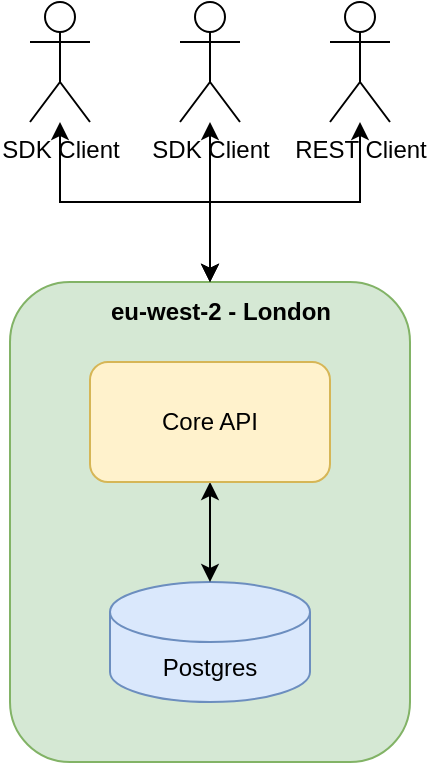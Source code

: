 <mxfile version="20.5.3" type="device" pages="2"><diagram id="IsDPnm9cjn1bd_zMnqN1" name="Page-1"><mxGraphModel dx="1496" dy="1381" grid="1" gridSize="10" guides="1" tooltips="1" connect="1" arrows="1" fold="1" page="1" pageScale="1" pageWidth="850" pageHeight="1100" math="0" shadow="0"><root><mxCell id="0"/><mxCell id="1" parent="0"/><mxCell id="Uiy1hTGpzsYHJzIqGDXk-6" value="" style="group" vertex="1" connectable="0" parent="1"><mxGeometry x="320" y="680" width="200" height="240" as="geometry"/></mxCell><mxCell id="Uiy1hTGpzsYHJzIqGDXk-3" value="" style="rounded=1;whiteSpace=wrap;html=1;fillColor=#d5e8d4;strokeColor=#82b366;" vertex="1" parent="Uiy1hTGpzsYHJzIqGDXk-6"><mxGeometry width="200" height="240" as="geometry"/></mxCell><mxCell id="Uiy1hTGpzsYHJzIqGDXk-1" value="Postgres" style="shape=cylinder3;whiteSpace=wrap;html=1;boundedLbl=1;backgroundOutline=1;size=15;fillColor=#dae8fc;strokeColor=#6c8ebf;" vertex="1" parent="Uiy1hTGpzsYHJzIqGDXk-6"><mxGeometry x="50" y="150" width="100" height="60" as="geometry"/></mxCell><mxCell id="Uiy1hTGpzsYHJzIqGDXk-5" style="edgeStyle=orthogonalEdgeStyle;rounded=0;orthogonalLoop=1;jettySize=auto;html=1;startArrow=classic;startFill=1;" edge="1" parent="Uiy1hTGpzsYHJzIqGDXk-6" source="Uiy1hTGpzsYHJzIqGDXk-2" target="Uiy1hTGpzsYHJzIqGDXk-1"><mxGeometry relative="1" as="geometry"/></mxCell><mxCell id="Uiy1hTGpzsYHJzIqGDXk-2" value="Core API" style="rounded=1;whiteSpace=wrap;html=1;fillColor=#fff2cc;strokeColor=#d6b656;" vertex="1" parent="Uiy1hTGpzsYHJzIqGDXk-6"><mxGeometry x="40" y="40" width="120" height="60" as="geometry"/></mxCell><mxCell id="Uiy1hTGpzsYHJzIqGDXk-7" value="eu-west-2 - London" style="text;html=1;resizable=0;autosize=1;align=center;verticalAlign=middle;points=[];fillColor=none;strokeColor=none;rounded=0;fontStyle=1" vertex="1" parent="Uiy1hTGpzsYHJzIqGDXk-6"><mxGeometry x="40" width="130" height="30" as="geometry"/></mxCell><mxCell id="GmIuTDZe87RFHySLDo9w-1" style="edgeStyle=orthogonalEdgeStyle;rounded=0;orthogonalLoop=1;jettySize=auto;html=1;startArrow=classic;startFill=1;" edge="1" parent="1" source="GmIuTDZe87RFHySLDo9w-2" target="Uiy1hTGpzsYHJzIqGDXk-3"><mxGeometry relative="1" as="geometry"><mxPoint x="425" y="680" as="targetPoint"/></mxGeometry></mxCell><mxCell id="GmIuTDZe87RFHySLDo9w-2" value="SDK Client" style="shape=umlActor;verticalLabelPosition=bottom;verticalAlign=top;html=1;outlineConnect=0;" vertex="1" parent="1"><mxGeometry x="405" y="540" width="30" height="60" as="geometry"/></mxCell><mxCell id="GmIuTDZe87RFHySLDo9w-5" style="edgeStyle=orthogonalEdgeStyle;rounded=0;orthogonalLoop=1;jettySize=auto;html=1;startArrow=classic;startFill=1;" edge="1" parent="1" source="GmIuTDZe87RFHySLDo9w-4" target="Uiy1hTGpzsYHJzIqGDXk-3"><mxGeometry relative="1" as="geometry"/></mxCell><mxCell id="GmIuTDZe87RFHySLDo9w-4" value="SDK Client" style="shape=umlActor;verticalLabelPosition=bottom;verticalAlign=top;html=1;outlineConnect=0;" vertex="1" parent="1"><mxGeometry x="330" y="540" width="30" height="60" as="geometry"/></mxCell><mxCell id="GmIuTDZe87RFHySLDo9w-7" style="edgeStyle=orthogonalEdgeStyle;rounded=0;orthogonalLoop=1;jettySize=auto;html=1;startArrow=classic;startFill=1;" edge="1" parent="1" source="GmIuTDZe87RFHySLDo9w-6" target="Uiy1hTGpzsYHJzIqGDXk-3"><mxGeometry relative="1" as="geometry"/></mxCell><mxCell id="GmIuTDZe87RFHySLDo9w-6" value="REST Client" style="shape=umlActor;verticalLabelPosition=bottom;verticalAlign=top;html=1;outlineConnect=0;" vertex="1" parent="1"><mxGeometry x="480" y="540" width="30" height="60" as="geometry"/></mxCell></root></mxGraphModel></diagram><diagram id="WFpYA561IVWvj8tkRO3l" name="Page-2"><mxGraphModel dx="1405" dy="1381" grid="1" gridSize="10" guides="1" tooltips="1" connect="1" arrows="1" fold="1" page="1" pageScale="1" pageWidth="850" pageHeight="1100" math="0" shadow="0"><root><mxCell id="0"/><mxCell id="1" parent="0"/><mxCell id="PmbVEk-YU2uIrVARAJjK-93" value="" style="group;fontStyle=1" vertex="1" connectable="0" parent="1"><mxGeometry x="820" y="370" width="240" height="260" as="geometry"/></mxCell><mxCell id="PmbVEk-YU2uIrVARAJjK-94" value="" style="group;fontStyle=1" vertex="1" connectable="0" parent="PmbVEk-YU2uIrVARAJjK-93"><mxGeometry x="20" y="10" width="220" height="250" as="geometry"/></mxCell><mxCell id="PmbVEk-YU2uIrVARAJjK-95" value="" style="group;fontStyle=1" vertex="1" connectable="0" parent="PmbVEk-YU2uIrVARAJjK-94"><mxGeometry x="20" y="10" width="200" height="240" as="geometry"/></mxCell><mxCell id="PmbVEk-YU2uIrVARAJjK-96" value="" style="rounded=1;whiteSpace=wrap;html=1;fillColor=#d5e8d4;strokeColor=#82b366;" vertex="1" parent="PmbVEk-YU2uIrVARAJjK-95"><mxGeometry width="200" height="240" as="geometry"/></mxCell><mxCell id="PmbVEk-YU2uIrVARAJjK-97" value="&lt;b&gt;DynamoDB&lt;/b&gt;" style="shape=cylinder3;whiteSpace=wrap;html=1;boundedLbl=1;backgroundOutline=1;size=15;fillColor=#dae8fc;strokeColor=#6c8ebf;" vertex="1" parent="PmbVEk-YU2uIrVARAJjK-95"><mxGeometry x="50" y="150" width="100" height="60" as="geometry"/></mxCell><mxCell id="PmbVEk-YU2uIrVARAJjK-98" style="edgeStyle=orthogonalEdgeStyle;rounded=0;orthogonalLoop=1;jettySize=auto;html=1;startArrow=classic;startFill=1;" edge="1" parent="PmbVEk-YU2uIrVARAJjK-95" source="PmbVEk-YU2uIrVARAJjK-99" target="PmbVEk-YU2uIrVARAJjK-97"><mxGeometry relative="1" as="geometry"/></mxCell><mxCell id="PmbVEk-YU2uIrVARAJjK-99" value="&lt;b&gt;Edge API&lt;/b&gt;" style="rounded=1;whiteSpace=wrap;html=1;fillColor=#fff2cc;strokeColor=#d6b656;" vertex="1" parent="PmbVEk-YU2uIrVARAJjK-95"><mxGeometry x="40" y="40" width="120" height="60" as="geometry"/></mxCell><mxCell id="PmbVEk-YU2uIrVARAJjK-100" value="us-east-2 - Ohio" style="text;html=1;resizable=0;autosize=1;align=center;verticalAlign=middle;points=[];fillColor=none;strokeColor=none;rounded=0;fontStyle=1" vertex="1" parent="PmbVEk-YU2uIrVARAJjK-95"><mxGeometry x="50" width="110" height="30" as="geometry"/></mxCell><mxCell id="PmbVEk-YU2uIrVARAJjK-101" value="Lambda" style="text;html=1;resizable=0;autosize=1;align=center;verticalAlign=middle;points=[];fillColor=none;strokeColor=none;rounded=0;" vertex="1" parent="PmbVEk-YU2uIrVARAJjK-95"><mxGeometry x="34" y="36" width="70" height="30" as="geometry"/></mxCell><mxCell id="PmbVEk-YU2uIrVARAJjK-102" value="" style="rounded=1;whiteSpace=wrap;html=1;fillColor=#d5e8d4;strokeColor=#82b366;" vertex="1" parent="PmbVEk-YU2uIrVARAJjK-94"><mxGeometry width="200" height="240" as="geometry"/></mxCell><mxCell id="PmbVEk-YU2uIrVARAJjK-103" value="&lt;b&gt;DynamoDB&lt;/b&gt;" style="shape=cylinder3;whiteSpace=wrap;html=1;boundedLbl=1;backgroundOutline=1;size=15;fillColor=#dae8fc;strokeColor=#6c8ebf;" vertex="1" parent="PmbVEk-YU2uIrVARAJjK-94"><mxGeometry x="50" y="150" width="100" height="60" as="geometry"/></mxCell><mxCell id="PmbVEk-YU2uIrVARAJjK-104" style="edgeStyle=orthogonalEdgeStyle;rounded=0;orthogonalLoop=1;jettySize=auto;html=1;startArrow=classic;startFill=1;" edge="1" parent="PmbVEk-YU2uIrVARAJjK-94" source="PmbVEk-YU2uIrVARAJjK-105" target="PmbVEk-YU2uIrVARAJjK-103"><mxGeometry relative="1" as="geometry"/></mxCell><mxCell id="PmbVEk-YU2uIrVARAJjK-105" value="&lt;b&gt;Edge API&lt;/b&gt;" style="rounded=1;whiteSpace=wrap;html=1;fillColor=#fff2cc;strokeColor=#d6b656;" vertex="1" parent="PmbVEk-YU2uIrVARAJjK-94"><mxGeometry x="40" y="40" width="120" height="60" as="geometry"/></mxCell><mxCell id="PmbVEk-YU2uIrVARAJjK-106" value="us-east-2 - Ohio" style="text;html=1;resizable=0;autosize=1;align=center;verticalAlign=middle;points=[];fillColor=none;strokeColor=none;rounded=0;fontStyle=1" vertex="1" parent="PmbVEk-YU2uIrVARAJjK-94"><mxGeometry x="50" width="110" height="30" as="geometry"/></mxCell><mxCell id="PmbVEk-YU2uIrVARAJjK-107" value="Lambda" style="text;html=1;resizable=0;autosize=1;align=center;verticalAlign=middle;points=[];fillColor=none;strokeColor=none;rounded=0;" vertex="1" parent="PmbVEk-YU2uIrVARAJjK-94"><mxGeometry x="34" y="36" width="70" height="30" as="geometry"/></mxCell><mxCell id="PmbVEk-YU2uIrVARAJjK-108" value="" style="rounded=1;whiteSpace=wrap;html=1;fillColor=#d5e8d4;strokeColor=#82b366;" vertex="1" parent="PmbVEk-YU2uIrVARAJjK-93"><mxGeometry width="200" height="240" as="geometry"/></mxCell><mxCell id="PmbVEk-YU2uIrVARAJjK-109" value="&lt;b&gt;DynamoDB&lt;/b&gt;" style="shape=cylinder3;whiteSpace=wrap;html=1;boundedLbl=1;backgroundOutline=1;size=15;fillColor=#dae8fc;strokeColor=#6c8ebf;" vertex="1" parent="PmbVEk-YU2uIrVARAJjK-93"><mxGeometry x="50" y="150" width="100" height="60" as="geometry"/></mxCell><mxCell id="PmbVEk-YU2uIrVARAJjK-110" style="edgeStyle=orthogonalEdgeStyle;rounded=0;orthogonalLoop=1;jettySize=auto;html=1;startArrow=classic;startFill=1;" edge="1" parent="PmbVEk-YU2uIrVARAJjK-93" source="PmbVEk-YU2uIrVARAJjK-111" target="PmbVEk-YU2uIrVARAJjK-109"><mxGeometry relative="1" as="geometry"/></mxCell><mxCell id="PmbVEk-YU2uIrVARAJjK-111" value="&lt;b&gt;Edge API&lt;/b&gt;" style="rounded=1;whiteSpace=wrap;html=1;fillColor=#fff2cc;strokeColor=#d6b656;" vertex="1" parent="PmbVEk-YU2uIrVARAJjK-93"><mxGeometry x="40" y="40" width="120" height="60" as="geometry"/></mxCell><mxCell id="PmbVEk-YU2uIrVARAJjK-112" value="us-east-2 - Ohio" style="text;html=1;resizable=0;autosize=1;align=center;verticalAlign=middle;points=[];fillColor=none;strokeColor=none;rounded=0;fontStyle=1" vertex="1" parent="PmbVEk-YU2uIrVARAJjK-93"><mxGeometry x="50" width="110" height="30" as="geometry"/></mxCell><mxCell id="PmbVEk-YU2uIrVARAJjK-113" value="Lambda" style="text;html=1;resizable=0;autosize=1;align=center;verticalAlign=middle;points=[];fillColor=none;strokeColor=none;rounded=0;" vertex="1" parent="PmbVEk-YU2uIrVARAJjK-93"><mxGeometry x="34" y="36" width="70" height="30" as="geometry"/></mxCell><mxCell id="PmbVEk-YU2uIrVARAJjK-1" value="" style="group" vertex="1" connectable="0" parent="1"><mxGeometry x="320" y="680" width="200" height="240" as="geometry"/></mxCell><mxCell id="PmbVEk-YU2uIrVARAJjK-2" value="" style="rounded=1;whiteSpace=wrap;html=1;fillColor=#d5e8d4;strokeColor=#82b366;" vertex="1" parent="PmbVEk-YU2uIrVARAJjK-1"><mxGeometry width="200" height="240" as="geometry"/></mxCell><mxCell id="PmbVEk-YU2uIrVARAJjK-3" value="&lt;b&gt;Postgres&lt;/b&gt;" style="shape=cylinder3;whiteSpace=wrap;html=1;boundedLbl=1;backgroundOutline=1;size=15;fillColor=#dae8fc;strokeColor=#6c8ebf;" vertex="1" parent="PmbVEk-YU2uIrVARAJjK-1"><mxGeometry x="50" y="150" width="100" height="60" as="geometry"/></mxCell><mxCell id="PmbVEk-YU2uIrVARAJjK-4" style="edgeStyle=orthogonalEdgeStyle;rounded=0;orthogonalLoop=1;jettySize=auto;html=1;startArrow=classic;startFill=1;" edge="1" parent="PmbVEk-YU2uIrVARAJjK-1" source="PmbVEk-YU2uIrVARAJjK-5" target="PmbVEk-YU2uIrVARAJjK-3"><mxGeometry relative="1" as="geometry"/></mxCell><mxCell id="PmbVEk-YU2uIrVARAJjK-5" value="&lt;b&gt;Core API&lt;/b&gt;" style="rounded=1;whiteSpace=wrap;html=1;fillColor=#fff2cc;strokeColor=#d6b656;" vertex="1" parent="PmbVEk-YU2uIrVARAJjK-1"><mxGeometry x="40" y="40" width="120" height="60" as="geometry"/></mxCell><mxCell id="PmbVEk-YU2uIrVARAJjK-6" value="eu-west-2 - London" style="text;html=1;resizable=0;autosize=1;align=center;verticalAlign=middle;points=[];fillColor=none;strokeColor=none;rounded=0;fontStyle=1" vertex="1" parent="PmbVEk-YU2uIrVARAJjK-1"><mxGeometry x="40" width="130" height="30" as="geometry"/></mxCell><mxCell id="PmbVEk-YU2uIrVARAJjK-24" value="ECS" style="text;html=1;resizable=0;autosize=1;align=center;verticalAlign=middle;points=[];fillColor=none;strokeColor=none;rounded=0;" vertex="1" parent="PmbVEk-YU2uIrVARAJjK-1"><mxGeometry x="35" y="36" width="50" height="30" as="geometry"/></mxCell><mxCell id="PmbVEk-YU2uIrVARAJjK-7" value="" style="group;fontStyle=1" vertex="1" connectable="0" parent="1"><mxGeometry x="320" y="360" width="200" height="240" as="geometry"/></mxCell><mxCell id="PmbVEk-YU2uIrVARAJjK-8" value="" style="rounded=1;whiteSpace=wrap;html=1;fillColor=#d5e8d4;strokeColor=#82b366;" vertex="1" parent="PmbVEk-YU2uIrVARAJjK-7"><mxGeometry width="200" height="240" as="geometry"/></mxCell><mxCell id="PmbVEk-YU2uIrVARAJjK-9" value="&lt;b&gt;DynamoDB&lt;/b&gt;" style="shape=cylinder3;whiteSpace=wrap;html=1;boundedLbl=1;backgroundOutline=1;size=15;fillColor=#dae8fc;strokeColor=#6c8ebf;" vertex="1" parent="PmbVEk-YU2uIrVARAJjK-7"><mxGeometry x="50" y="150" width="100" height="60" as="geometry"/></mxCell><mxCell id="PmbVEk-YU2uIrVARAJjK-10" style="edgeStyle=orthogonalEdgeStyle;rounded=0;orthogonalLoop=1;jettySize=auto;html=1;startArrow=classic;startFill=1;" edge="1" parent="PmbVEk-YU2uIrVARAJjK-7" source="PmbVEk-YU2uIrVARAJjK-11" target="PmbVEk-YU2uIrVARAJjK-9"><mxGeometry relative="1" as="geometry"/></mxCell><mxCell id="PmbVEk-YU2uIrVARAJjK-11" value="&lt;b&gt;Edge API&lt;/b&gt;" style="rounded=1;whiteSpace=wrap;html=1;fillColor=#fff2cc;strokeColor=#d6b656;" vertex="1" parent="PmbVEk-YU2uIrVARAJjK-7"><mxGeometry x="40" y="40" width="120" height="60" as="geometry"/></mxCell><mxCell id="PmbVEk-YU2uIrVARAJjK-12" value="eu-west-2 - London" style="text;html=1;resizable=0;autosize=1;align=center;verticalAlign=middle;points=[];fillColor=none;strokeColor=none;rounded=0;fontStyle=1" vertex="1" parent="PmbVEk-YU2uIrVARAJjK-7"><mxGeometry x="35" width="130" height="30" as="geometry"/></mxCell><mxCell id="PmbVEk-YU2uIrVARAJjK-16" value="Lambda" style="text;html=1;resizable=0;autosize=1;align=center;verticalAlign=middle;points=[];fillColor=none;strokeColor=none;rounded=0;" vertex="1" parent="PmbVEk-YU2uIrVARAJjK-7"><mxGeometry x="34" y="36" width="70" height="30" as="geometry"/></mxCell><mxCell id="PmbVEk-YU2uIrVARAJjK-13" style="edgeStyle=orthogonalEdgeStyle;rounded=0;orthogonalLoop=1;jettySize=auto;html=1;startArrow=none;startFill=0;" edge="1" parent="1" source="PmbVEk-YU2uIrVARAJjK-2" target="PmbVEk-YU2uIrVARAJjK-9"><mxGeometry relative="1" as="geometry"/></mxCell><mxCell id="PmbVEk-YU2uIrVARAJjK-15" value="Write Changes" style="edgeLabel;html=1;align=center;verticalAlign=middle;resizable=0;points=[];" vertex="1" connectable="0" parent="PmbVEk-YU2uIrVARAJjK-13"><mxGeometry x="0.1" y="1" relative="1" as="geometry"><mxPoint x="1" y="11" as="offset"/></mxGeometry></mxCell><mxCell id="PmbVEk-YU2uIrVARAJjK-25" value="" style="group;fontStyle=1" vertex="1" connectable="0" parent="1"><mxGeometry x="560" y="360" width="200" height="240" as="geometry"/></mxCell><mxCell id="PmbVEk-YU2uIrVARAJjK-26" value="" style="rounded=1;whiteSpace=wrap;html=1;fillColor=#d5e8d4;strokeColor=#82b366;" vertex="1" parent="PmbVEk-YU2uIrVARAJjK-25"><mxGeometry width="200" height="240" as="geometry"/></mxCell><mxCell id="PmbVEk-YU2uIrVARAJjK-27" value="&lt;b&gt;DynamoDB&lt;/b&gt;" style="shape=cylinder3;whiteSpace=wrap;html=1;boundedLbl=1;backgroundOutline=1;size=15;fillColor=#dae8fc;strokeColor=#6c8ebf;" vertex="1" parent="PmbVEk-YU2uIrVARAJjK-25"><mxGeometry x="50" y="150" width="100" height="60" as="geometry"/></mxCell><mxCell id="PmbVEk-YU2uIrVARAJjK-28" style="edgeStyle=orthogonalEdgeStyle;rounded=0;orthogonalLoop=1;jettySize=auto;html=1;startArrow=classic;startFill=1;" edge="1" parent="PmbVEk-YU2uIrVARAJjK-25" source="PmbVEk-YU2uIrVARAJjK-29" target="PmbVEk-YU2uIrVARAJjK-27"><mxGeometry relative="1" as="geometry"/></mxCell><mxCell id="PmbVEk-YU2uIrVARAJjK-29" value="&lt;b&gt;Edge API&lt;/b&gt;" style="rounded=1;whiteSpace=wrap;html=1;fillColor=#fff2cc;strokeColor=#d6b656;" vertex="1" parent="PmbVEk-YU2uIrVARAJjK-25"><mxGeometry x="40" y="40" width="120" height="60" as="geometry"/></mxCell><mxCell id="PmbVEk-YU2uIrVARAJjK-30" value="us-east-2 - Ohio" style="text;html=1;resizable=0;autosize=1;align=center;verticalAlign=middle;points=[];fillColor=none;strokeColor=none;rounded=0;fontStyle=1" vertex="1" parent="PmbVEk-YU2uIrVARAJjK-25"><mxGeometry x="45" width="110" height="30" as="geometry"/></mxCell><mxCell id="PmbVEk-YU2uIrVARAJjK-31" value="Lambda" style="text;html=1;resizable=0;autosize=1;align=center;verticalAlign=middle;points=[];fillColor=none;strokeColor=none;rounded=0;" vertex="1" parent="PmbVEk-YU2uIrVARAJjK-25"><mxGeometry x="34" y="36" width="70" height="30" as="geometry"/></mxCell><mxCell id="PmbVEk-YU2uIrVARAJjK-32" style="edgeStyle=orthogonalEdgeStyle;rounded=0;orthogonalLoop=1;jettySize=auto;html=1;startArrow=classic;startFill=1;" edge="1" parent="1" source="PmbVEk-YU2uIrVARAJjK-9" target="PmbVEk-YU2uIrVARAJjK-27"><mxGeometry relative="1" as="geometry"/></mxCell><mxCell id="PmbVEk-YU2uIrVARAJjK-33" value="Replication" style="edgeLabel;html=1;align=center;verticalAlign=middle;resizable=0;points=[];" vertex="1" connectable="0" parent="PmbVEk-YU2uIrVARAJjK-32"><mxGeometry x="-0.114" relative="1" as="geometry"><mxPoint x="8" as="offset"/></mxGeometry></mxCell><mxCell id="PmbVEk-YU2uIrVARAJjK-48" value="" style="group;fontStyle=1" vertex="1" connectable="0" parent="1"><mxGeometry x="80" y="360" width="200" height="240" as="geometry"/></mxCell><mxCell id="PmbVEk-YU2uIrVARAJjK-49" value="" style="rounded=1;whiteSpace=wrap;html=1;fillColor=#d5e8d4;strokeColor=#82b366;" vertex="1" parent="PmbVEk-YU2uIrVARAJjK-48"><mxGeometry width="200" height="240" as="geometry"/></mxCell><mxCell id="PmbVEk-YU2uIrVARAJjK-50" value="&lt;b&gt;DynamoDB&lt;/b&gt;" style="shape=cylinder3;whiteSpace=wrap;html=1;boundedLbl=1;backgroundOutline=1;size=15;fillColor=#dae8fc;strokeColor=#6c8ebf;" vertex="1" parent="PmbVEk-YU2uIrVARAJjK-48"><mxGeometry x="50" y="150" width="100" height="60" as="geometry"/></mxCell><mxCell id="PmbVEk-YU2uIrVARAJjK-51" style="edgeStyle=orthogonalEdgeStyle;rounded=0;orthogonalLoop=1;jettySize=auto;html=1;startArrow=classic;startFill=1;" edge="1" parent="PmbVEk-YU2uIrVARAJjK-48" source="PmbVEk-YU2uIrVARAJjK-52" target="PmbVEk-YU2uIrVARAJjK-50"><mxGeometry relative="1" as="geometry"/></mxCell><mxCell id="PmbVEk-YU2uIrVARAJjK-52" value="&lt;b&gt;Edge API&lt;/b&gt;" style="rounded=1;whiteSpace=wrap;html=1;fillColor=#fff2cc;strokeColor=#d6b656;" vertex="1" parent="PmbVEk-YU2uIrVARAJjK-48"><mxGeometry x="40" y="40" width="120" height="60" as="geometry"/></mxCell><mxCell id="PmbVEk-YU2uIrVARAJjK-53" value="ap-northeast-2 - Seoul" style="text;html=1;resizable=0;autosize=1;align=center;verticalAlign=middle;points=[];fillColor=none;strokeColor=none;rounded=0;fontStyle=1" vertex="1" parent="PmbVEk-YU2uIrVARAJjK-48"><mxGeometry x="25" width="150" height="30" as="geometry"/></mxCell><mxCell id="PmbVEk-YU2uIrVARAJjK-54" value="Lambda" style="text;html=1;resizable=0;autosize=1;align=center;verticalAlign=middle;points=[];fillColor=none;strokeColor=none;rounded=0;" vertex="1" parent="PmbVEk-YU2uIrVARAJjK-48"><mxGeometry x="34" y="36" width="70" height="30" as="geometry"/></mxCell><mxCell id="PmbVEk-YU2uIrVARAJjK-55" style="edgeStyle=orthogonalEdgeStyle;rounded=0;orthogonalLoop=1;jettySize=auto;html=1;startArrow=classic;startFill=1;" edge="1" parent="1" source="PmbVEk-YU2uIrVARAJjK-9" target="PmbVEk-YU2uIrVARAJjK-50"><mxGeometry relative="1" as="geometry"/></mxCell><mxCell id="PmbVEk-YU2uIrVARAJjK-56" value="Replication" style="edgeLabel;html=1;align=center;verticalAlign=middle;resizable=0;points=[];" vertex="1" connectable="0" parent="PmbVEk-YU2uIrVARAJjK-55"><mxGeometry x="0.143" y="-2" relative="1" as="geometry"><mxPoint x="10" y="2" as="offset"/></mxGeometry></mxCell><mxCell id="PmbVEk-YU2uIrVARAJjK-67" value="" style="group;fontStyle=1" vertex="1" connectable="0" parent="1"><mxGeometry x="800" y="360" width="240" height="260" as="geometry"/></mxCell><mxCell id="PmbVEk-YU2uIrVARAJjK-79" value="" style="group;fontStyle=1" vertex="1" connectable="0" parent="PmbVEk-YU2uIrVARAJjK-67"><mxGeometry x="20" y="10" width="220" height="250" as="geometry"/></mxCell><mxCell id="PmbVEk-YU2uIrVARAJjK-86" value="" style="group;fontStyle=1" vertex="1" connectable="0" parent="PmbVEk-YU2uIrVARAJjK-79"><mxGeometry x="20" y="10" width="200" height="240" as="geometry"/></mxCell><mxCell id="PmbVEk-YU2uIrVARAJjK-87" value="" style="rounded=1;whiteSpace=wrap;html=1;fillColor=#d5e8d4;strokeColor=#82b366;" vertex="1" parent="PmbVEk-YU2uIrVARAJjK-86"><mxGeometry width="200" height="240" as="geometry"/></mxCell><mxCell id="PmbVEk-YU2uIrVARAJjK-88" value="&lt;b&gt;DynamoDB&lt;/b&gt;" style="shape=cylinder3;whiteSpace=wrap;html=1;boundedLbl=1;backgroundOutline=1;size=15;fillColor=#dae8fc;strokeColor=#6c8ebf;" vertex="1" parent="PmbVEk-YU2uIrVARAJjK-86"><mxGeometry x="50" y="150" width="100" height="60" as="geometry"/></mxCell><mxCell id="PmbVEk-YU2uIrVARAJjK-89" style="edgeStyle=orthogonalEdgeStyle;rounded=0;orthogonalLoop=1;jettySize=auto;html=1;startArrow=classic;startFill=1;" edge="1" parent="PmbVEk-YU2uIrVARAJjK-86" source="PmbVEk-YU2uIrVARAJjK-90" target="PmbVEk-YU2uIrVARAJjK-88"><mxGeometry relative="1" as="geometry"/></mxCell><mxCell id="PmbVEk-YU2uIrVARAJjK-90" value="&lt;b&gt;Edge API&lt;/b&gt;" style="rounded=1;whiteSpace=wrap;html=1;fillColor=#fff2cc;strokeColor=#d6b656;" vertex="1" parent="PmbVEk-YU2uIrVARAJjK-86"><mxGeometry x="40" y="40" width="120" height="60" as="geometry"/></mxCell><mxCell id="PmbVEk-YU2uIrVARAJjK-91" value="us-east-2 - Ohio" style="text;html=1;resizable=0;autosize=1;align=center;verticalAlign=middle;points=[];fillColor=none;strokeColor=none;rounded=0;fontStyle=1" vertex="1" parent="PmbVEk-YU2uIrVARAJjK-86"><mxGeometry x="50" width="110" height="30" as="geometry"/></mxCell><mxCell id="PmbVEk-YU2uIrVARAJjK-92" value="Lambda" style="text;html=1;resizable=0;autosize=1;align=center;verticalAlign=middle;points=[];fillColor=none;strokeColor=none;rounded=0;" vertex="1" parent="PmbVEk-YU2uIrVARAJjK-86"><mxGeometry x="34" y="36" width="70" height="30" as="geometry"/></mxCell><mxCell id="PmbVEk-YU2uIrVARAJjK-80" value="" style="rounded=1;whiteSpace=wrap;html=1;fillColor=#d5e8d4;strokeColor=#82b366;" vertex="1" parent="PmbVEk-YU2uIrVARAJjK-79"><mxGeometry width="200" height="240" as="geometry"/></mxCell><mxCell id="PmbVEk-YU2uIrVARAJjK-81" value="&lt;b&gt;DynamoDB&lt;/b&gt;" style="shape=cylinder3;whiteSpace=wrap;html=1;boundedLbl=1;backgroundOutline=1;size=15;fillColor=#dae8fc;strokeColor=#6c8ebf;" vertex="1" parent="PmbVEk-YU2uIrVARAJjK-79"><mxGeometry x="50" y="150" width="100" height="60" as="geometry"/></mxCell><mxCell id="PmbVEk-YU2uIrVARAJjK-82" style="edgeStyle=orthogonalEdgeStyle;rounded=0;orthogonalLoop=1;jettySize=auto;html=1;startArrow=classic;startFill=1;" edge="1" parent="PmbVEk-YU2uIrVARAJjK-79" source="PmbVEk-YU2uIrVARAJjK-83" target="PmbVEk-YU2uIrVARAJjK-81"><mxGeometry relative="1" as="geometry"/></mxCell><mxCell id="PmbVEk-YU2uIrVARAJjK-83" value="&lt;b&gt;Edge API&lt;/b&gt;" style="rounded=1;whiteSpace=wrap;html=1;fillColor=#fff2cc;strokeColor=#d6b656;" vertex="1" parent="PmbVEk-YU2uIrVARAJjK-79"><mxGeometry x="40" y="40" width="120" height="60" as="geometry"/></mxCell><mxCell id="PmbVEk-YU2uIrVARAJjK-84" value="us-east-2 - Ohio" style="text;html=1;resizable=0;autosize=1;align=center;verticalAlign=middle;points=[];fillColor=none;strokeColor=none;rounded=0;fontStyle=1" vertex="1" parent="PmbVEk-YU2uIrVARAJjK-79"><mxGeometry x="50" width="110" height="30" as="geometry"/></mxCell><mxCell id="PmbVEk-YU2uIrVARAJjK-85" value="Lambda" style="text;html=1;resizable=0;autosize=1;align=center;verticalAlign=middle;points=[];fillColor=none;strokeColor=none;rounded=0;" vertex="1" parent="PmbVEk-YU2uIrVARAJjK-79"><mxGeometry x="34" y="36" width="70" height="30" as="geometry"/></mxCell><mxCell id="PmbVEk-YU2uIrVARAJjK-68" value="" style="rounded=1;whiteSpace=wrap;html=1;fillColor=#d5e8d4;strokeColor=#82b366;" vertex="1" parent="PmbVEk-YU2uIrVARAJjK-67"><mxGeometry width="200" height="240" as="geometry"/></mxCell><mxCell id="PmbVEk-YU2uIrVARAJjK-69" value="&lt;b&gt;DynamoDB&lt;/b&gt;" style="shape=cylinder3;whiteSpace=wrap;html=1;boundedLbl=1;backgroundOutline=1;size=15;fillColor=#dae8fc;strokeColor=#6c8ebf;" vertex="1" parent="PmbVEk-YU2uIrVARAJjK-67"><mxGeometry x="50" y="150" width="100" height="60" as="geometry"/></mxCell><mxCell id="PmbVEk-YU2uIrVARAJjK-70" style="edgeStyle=orthogonalEdgeStyle;rounded=0;orthogonalLoop=1;jettySize=auto;html=1;startArrow=classic;startFill=1;" edge="1" parent="PmbVEk-YU2uIrVARAJjK-67" source="PmbVEk-YU2uIrVARAJjK-71" target="PmbVEk-YU2uIrVARAJjK-69"><mxGeometry relative="1" as="geometry"/></mxCell><mxCell id="PmbVEk-YU2uIrVARAJjK-71" value="&lt;b&gt;Edge API&lt;/b&gt;" style="rounded=1;whiteSpace=wrap;html=1;fillColor=#fff2cc;strokeColor=#d6b656;" vertex="1" parent="PmbVEk-YU2uIrVARAJjK-67"><mxGeometry x="40" y="40" width="120" height="60" as="geometry"/></mxCell><mxCell id="PmbVEk-YU2uIrVARAJjK-72" value="us-west-1 - N. California" style="text;html=1;resizable=0;autosize=1;align=center;verticalAlign=middle;points=[];fillColor=none;strokeColor=none;rounded=0;fontStyle=1" vertex="1" parent="PmbVEk-YU2uIrVARAJjK-67"><mxGeometry x="20" width="160" height="30" as="geometry"/></mxCell><mxCell id="PmbVEk-YU2uIrVARAJjK-73" value="Lambda" style="text;html=1;resizable=0;autosize=1;align=center;verticalAlign=middle;points=[];fillColor=none;strokeColor=none;rounded=0;" vertex="1" parent="PmbVEk-YU2uIrVARAJjK-67"><mxGeometry x="34" y="36" width="70" height="30" as="geometry"/></mxCell><mxCell id="PmbVEk-YU2uIrVARAJjK-74" style="edgeStyle=orthogonalEdgeStyle;rounded=0;orthogonalLoop=1;jettySize=auto;html=1;startArrow=classic;startFill=1;" edge="1" parent="1" source="PmbVEk-YU2uIrVARAJjK-27" target="PmbVEk-YU2uIrVARAJjK-69"><mxGeometry relative="1" as="geometry"/></mxCell><mxCell id="PmbVEk-YU2uIrVARAJjK-114" value="Replication" style="edgeLabel;html=1;align=center;verticalAlign=middle;resizable=0;points=[];" vertex="1" connectable="0" parent="PmbVEk-YU2uIrVARAJjK-74"><mxGeometry x="-0.164" y="1" relative="1" as="geometry"><mxPoint x="12" y="1" as="offset"/></mxGeometry></mxCell><mxCell id="PmbVEk-YU2uIrVARAJjK-116" style="edgeStyle=orthogonalEdgeStyle;rounded=0;orthogonalLoop=1;jettySize=auto;html=1;startArrow=classic;startFill=1;" edge="1" parent="1" source="PmbVEk-YU2uIrVARAJjK-115" target="PmbVEk-YU2uIrVARAJjK-53"><mxGeometry relative="1" as="geometry"/></mxCell><mxCell id="PmbVEk-YU2uIrVARAJjK-115" value="SDK Client" style="shape=umlActor;verticalLabelPosition=bottom;verticalAlign=top;html=1;outlineConnect=0;" vertex="1" parent="1"><mxGeometry x="165" y="220" width="30" height="60" as="geometry"/></mxCell><mxCell id="PmbVEk-YU2uIrVARAJjK-117" style="edgeStyle=orthogonalEdgeStyle;rounded=0;orthogonalLoop=1;jettySize=auto;html=1;startArrow=classic;startFill=1;" edge="1" parent="1" source="PmbVEk-YU2uIrVARAJjK-118" target="PmbVEk-YU2uIrVARAJjK-8"><mxGeometry relative="1" as="geometry"><mxPoint x="420" y="360" as="targetPoint"/></mxGeometry></mxCell><mxCell id="PmbVEk-YU2uIrVARAJjK-118" value="SDK Client" style="shape=umlActor;verticalLabelPosition=bottom;verticalAlign=top;html=1;outlineConnect=0;" vertex="1" parent="1"><mxGeometry x="405" y="220" width="30" height="60" as="geometry"/></mxCell><mxCell id="PmbVEk-YU2uIrVARAJjK-121" style="edgeStyle=orthogonalEdgeStyle;rounded=0;orthogonalLoop=1;jettySize=auto;html=1;startArrow=classic;startFill=1;" edge="1" parent="1" source="PmbVEk-YU2uIrVARAJjK-122" target="PmbVEk-YU2uIrVARAJjK-26"><mxGeometry relative="1" as="geometry"><mxPoint x="660" y="360" as="targetPoint"/></mxGeometry></mxCell><mxCell id="PmbVEk-YU2uIrVARAJjK-122" value="SDK Client" style="shape=umlActor;verticalLabelPosition=bottom;verticalAlign=top;html=1;outlineConnect=0;" vertex="1" parent="1"><mxGeometry x="645" y="220" width="30" height="60" as="geometry"/></mxCell><mxCell id="PmbVEk-YU2uIrVARAJjK-123" style="edgeStyle=orthogonalEdgeStyle;rounded=0;orthogonalLoop=1;jettySize=auto;html=1;startArrow=classic;startFill=1;" edge="1" parent="1" source="PmbVEk-YU2uIrVARAJjK-124" target="PmbVEk-YU2uIrVARAJjK-68"><mxGeometry relative="1" as="geometry"><mxPoint x="905" y="360" as="targetPoint"/></mxGeometry></mxCell><mxCell id="PmbVEk-YU2uIrVARAJjK-124" value="SDK Client" style="shape=umlActor;verticalLabelPosition=bottom;verticalAlign=top;html=1;outlineConnect=0;" vertex="1" parent="1"><mxGeometry x="885" y="220" width="30" height="60" as="geometry"/></mxCell><mxCell id="R-_6nP1GjEkrBSaspl7d-2" style="edgeStyle=orthogonalEdgeStyle;rounded=0;orthogonalLoop=1;jettySize=auto;html=1;startArrow=classic;startFill=1;" edge="1" parent="1" source="R-_6nP1GjEkrBSaspl7d-1" target="PmbVEk-YU2uIrVARAJjK-2"><mxGeometry relative="1" as="geometry"/></mxCell><mxCell id="R-_6nP1GjEkrBSaspl7d-1" value="REST Client" style="shape=umlActor;verticalLabelPosition=bottom;verticalAlign=top;html=1;outlineConnect=0;" vertex="1" parent="1"><mxGeometry x="600" y="770" width="30" height="60" as="geometry"/></mxCell></root></mxGraphModel></diagram></mxfile>